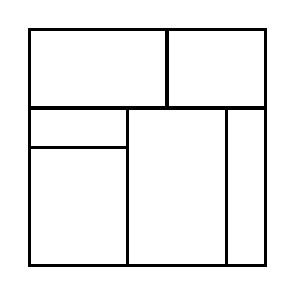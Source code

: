 \begin{tikzpicture}[very thick, scale=.5]
    \draw (0,4) rectangle (7/2,6);
    \draw (7/2,4) rectangle (6,6);
    \draw (0,3) rectangle (5/2,4);
    \draw (0,0) rectangle (5/2,3);
    \draw (5/2,0) rectangle (5,4);
    \draw (5,0) rectangle (6,4);
\end{tikzpicture}
